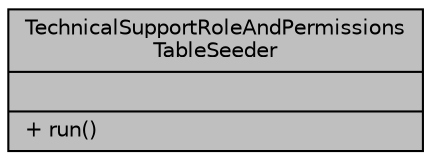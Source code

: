 digraph "TechnicalSupportRoleAndPermissionsTableSeeder"
{
 // LATEX_PDF_SIZE
  bgcolor="transparent";
  edge [fontname="Helvetica",fontsize="10",labelfontname="Helvetica",labelfontsize="10"];
  node [fontname="Helvetica",fontsize="10",shape=record];
  Node1 [label="{TechnicalSupportRoleAndPermissions\lTableSeeder\n||+ run()\l}",height=0.2,width=0.4,color="black", fillcolor="grey75", style="filled", fontcolor="black",tooltip="Inicializa los roles y permisos del módulo de soporte técnico."];
}
